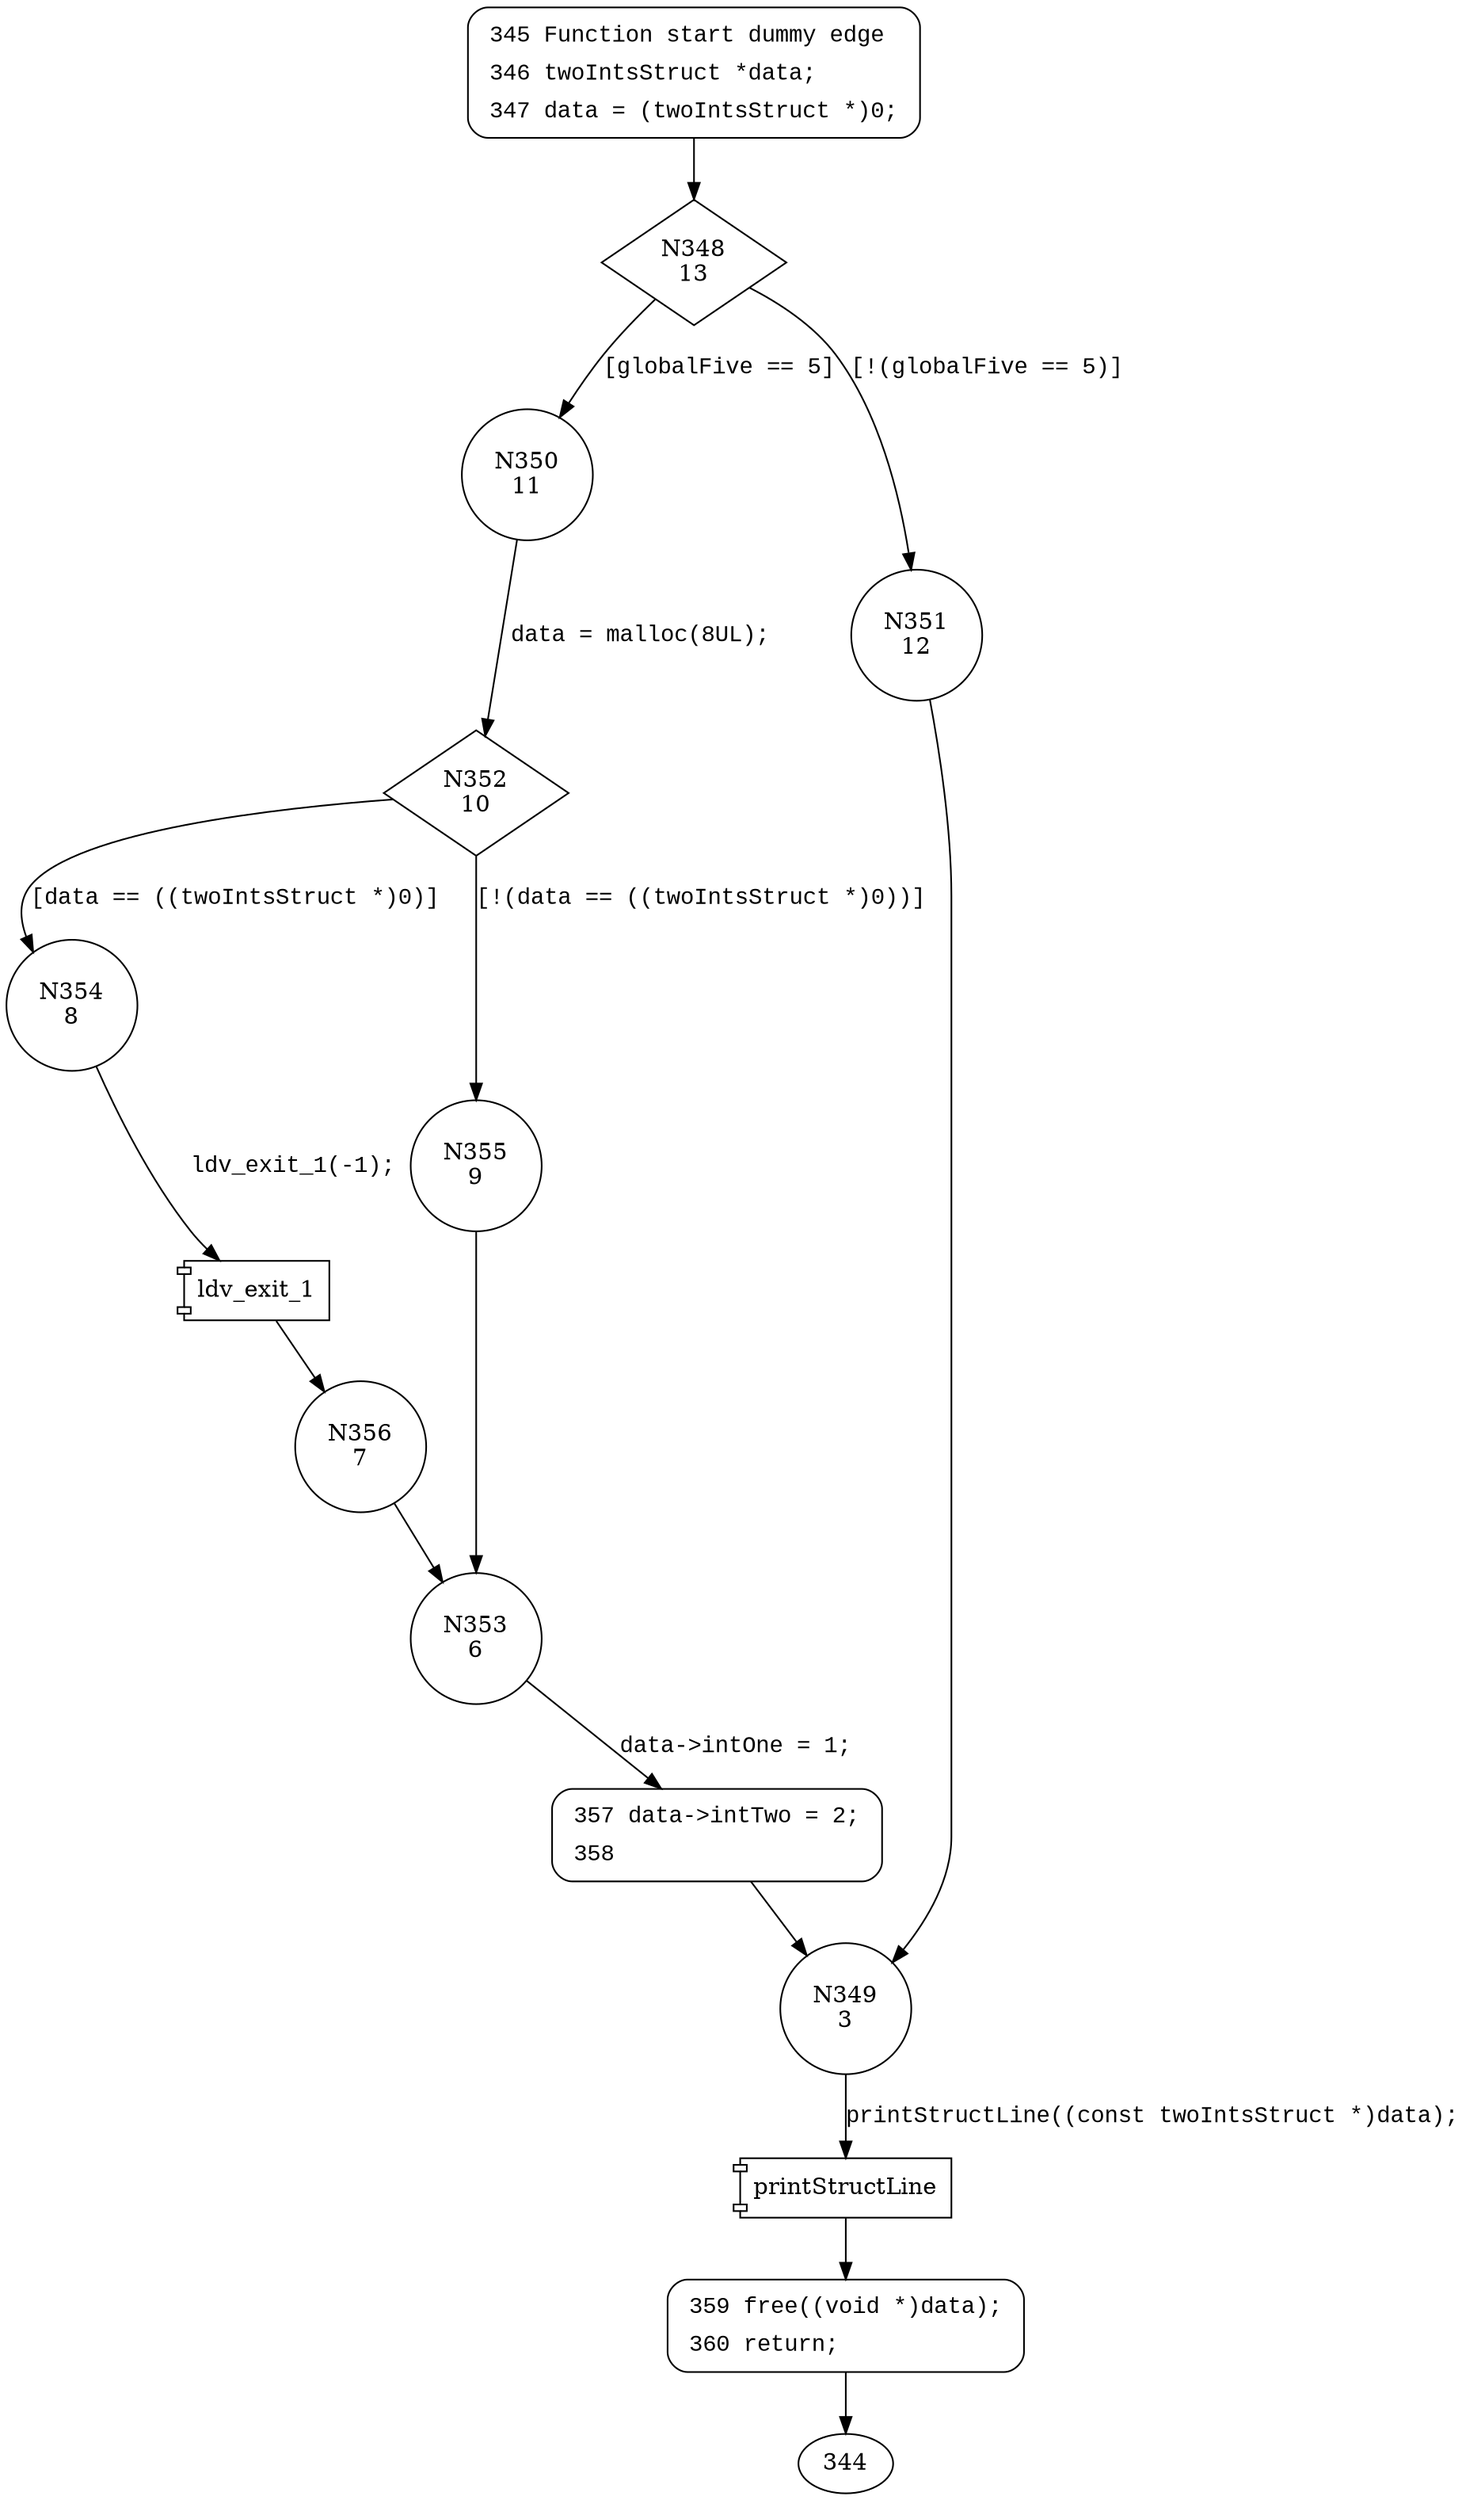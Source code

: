 digraph CWE122_Heap_Based_Buffer_Overflow__sizeof_struct_14_bad {
348 [shape="diamond" label="N348\n13"]
350 [shape="circle" label="N350\n11"]
351 [shape="circle" label="N351\n12"]
349 [shape="circle" label="N349\n3"]
359 [shape="circle" label="N359\n2"]
352 [shape="diamond" label="N352\n10"]
354 [shape="circle" label="N354\n8"]
355 [shape="circle" label="N355\n9"]
353 [shape="circle" label="N353\n6"]
357 [shape="circle" label="N357\n5"]
356 [shape="circle" label="N356\n7"]
345 [style="filled,bold" penwidth="1" fillcolor="white" fontname="Courier New" shape="Mrecord" label=<<table border="0" cellborder="0" cellpadding="3" bgcolor="white"><tr><td align="right">345</td><td align="left">Function start dummy edge</td></tr><tr><td align="right">346</td><td align="left">twoIntsStruct *data;</td></tr><tr><td align="right">347</td><td align="left">data = (twoIntsStruct *)0;</td></tr></table>>]
345 -> 348[label=""]
359 [style="filled,bold" penwidth="1" fillcolor="white" fontname="Courier New" shape="Mrecord" label=<<table border="0" cellborder="0" cellpadding="3" bgcolor="white"><tr><td align="right">359</td><td align="left">free((void *)data);</td></tr><tr><td align="right">360</td><td align="left">return;</td></tr></table>>]
359 -> 344[label=""]
357 [style="filled,bold" penwidth="1" fillcolor="white" fontname="Courier New" shape="Mrecord" label=<<table border="0" cellborder="0" cellpadding="3" bgcolor="white"><tr><td align="right">357</td><td align="left">data-&gt;intTwo = 2;</td></tr><tr><td align="right">358</td><td align="left"></td></tr></table>>]
357 -> 349[label=""]
348 -> 350 [label="[globalFive == 5]" fontname="Courier New"]
348 -> 351 [label="[!(globalFive == 5)]" fontname="Courier New"]
100024 [shape="component" label="printStructLine"]
349 -> 100024 [label="printStructLine((const twoIntsStruct *)data);" fontname="Courier New"]
100024 -> 359 [label="" fontname="Courier New"]
350 -> 352 [label="data = malloc(8UL);" fontname="Courier New"]
352 -> 354 [label="[data == ((twoIntsStruct *)0)]" fontname="Courier New"]
352 -> 355 [label="[!(data == ((twoIntsStruct *)0))]" fontname="Courier New"]
353 -> 357 [label="data->intOne = 1;" fontname="Courier New"]
100025 [shape="component" label="ldv_exit_1"]
354 -> 100025 [label="ldv_exit_1(-1);" fontname="Courier New"]
100025 -> 356 [label="" fontname="Courier New"]
351 -> 349 [label="" fontname="Courier New"]
355 -> 353 [label="" fontname="Courier New"]
356 -> 353 [label="" fontname="Courier New"]
}